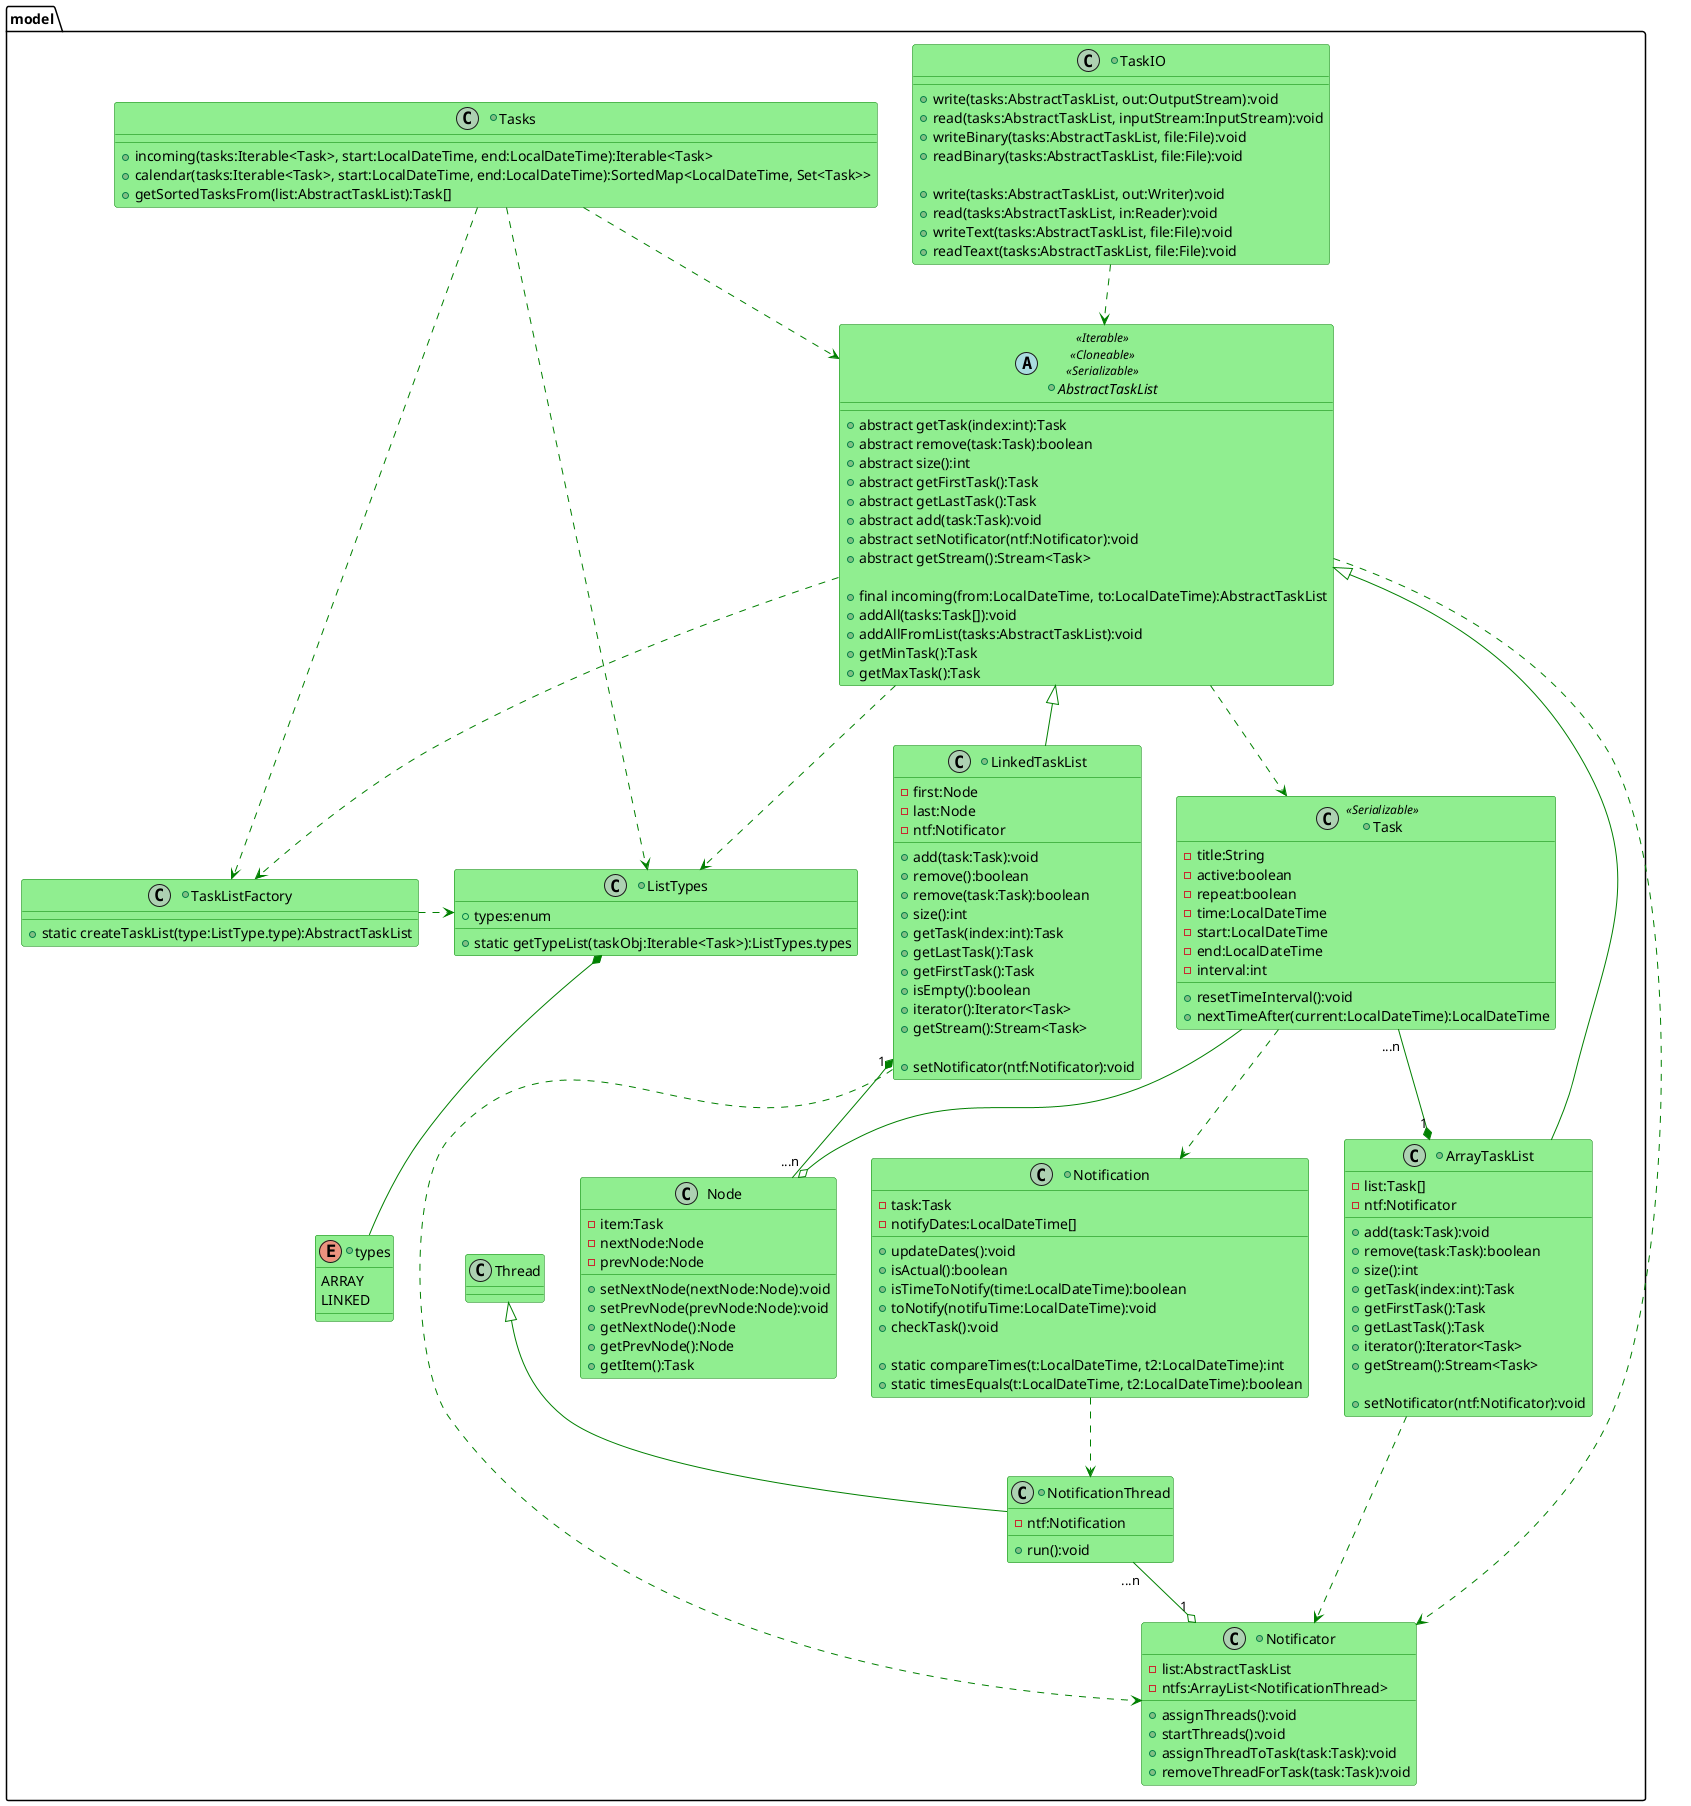 @startuml
'https://plantuml.com/class-diagram

skinparam class {
  ' задаем светлозеленый цвет для фона классов по умолчанию
  BackgroundColor LightGreen
  ' задаем синий цвет для связей классов по умолчанию
  ArrowColor      Green
  ' задаем красный цвет для контуров классов по умолчанию
  BorderColor     Green
}

package "model" {
    +class Task <<Serializable>> {
          -title:String
          -active:boolean
          -repeat:boolean
          -time:LocalDateTime
          -start:LocalDateTime
          -end:LocalDateTime
          -interval:int
          +resetTimeInterval():void
          +nextTimeAfter(current:LocalDateTime):LocalDateTime
    }

    +class TaskIO {
          +write(tasks:AbstractTaskList, out:OutputStream):void
          +read(tasks:AbstractTaskList, inputStream:InputStream):void
          +writeBinary(tasks:AbstractTaskList, file:File):void
          +readBinary(tasks:AbstractTaskList, file:File):void

          +write(tasks:AbstractTaskList, out:Writer):void
          +read(tasks:AbstractTaskList, in:Reader):void
          +writeText(tasks:AbstractTaskList, file:File):void
          +readTeaxt(tasks:AbstractTaskList, file:File):void
    }

    +class Tasks {
          +incoming(tasks:Iterable<Task>, start:LocalDateTime, end:LocalDateTime):Iterable<Task>
          +calendar(tasks:Iterable<Task>, start:LocalDateTime, end:LocalDateTime):SortedMap<LocalDateTime, Set<Task>>
          +getSortedTasksFrom(list:AbstractTaskList):Task[]
    }

    +abstract class AbstractTaskList <<Iterable>>,<<Cloneable>>, <<Serializable>> {
             +abstract getTask(index:int):Task
             +abstract remove(task:Task):boolean
             +abstract size():int
             +abstract getFirstTask():Task
             +abstract getLastTask():Task
             +abstract add(task:Task):void
             +abstract setNotificator(ntf:Notificator):void
             +abstract getStream():Stream<Task>

             +final incoming(from:LocalDateTime, to:LocalDateTime):AbstractTaskList
             +addAll(tasks:Task[]):void
             +addAllFromList(tasks:AbstractTaskList):void
             +getMinTask():Task
             +getMaxTask():Task
    }

    AbstractTaskList ..> Task
    TaskIO ..> AbstractTaskList
    Tasks ..> AbstractTaskList
    ListTypes *-- types
    TaskListFactory .> ListTypes
    AbstractTaskList ..> ListTypes
    AbstractTaskList ..> TaskListFactory
    Tasks ..> ListTypes
    Tasks ..> TaskListFactory

    +class ArrayTaskList extends AbstractTaskList {
          -list:Task[]
          -ntf:Notificator

          +add(task:Task):void
          +remove(task:Task):boolean
          +size():int
          +getTask(index:int):Task
          +getFirstTask():Task
          +getLastTask():Task
          +iterator():Iterator<Task>
          +getStream():Stream<Task>

          +setNotificator(ntf:Notificator):void
    }
    Task "...n" --* "1" ArrayTaskList
    ArrayTaskList ..> Notificator

    +class LinkedTaskList extends AbstractTaskList {
          -first:Node
          -last:Node
          -ntf:Notificator

          +add(task:Task):void
          +remove():boolean
          +remove(task:Task):boolean
          +size():int
          +getTask(index:int):Task
          +getLastTask():Task
          +getFirstTask():Task
          +isEmpty():boolean
          +iterator():Iterator<Task>
          +getStream():Stream<Task>

          +setNotificator(ntf:Notificator):void
    }
    class Node {
         -item:Task
         -nextNode:Node
         -prevNode:Node
         +setNextNode(nextNode:Node):void
         +setPrevNode(prevNode:Node):void
         +getNextNode():Node
         +getPrevNode():Node
         +getItem():Task
    }
    LinkedTaskList "1" *-- "...n" Node
    LinkedTaskList ..> Notificator
    Task --o Node

    +class TaskListFactory {
          +static createTaskList(type:ListType.type):AbstractTaskList
    }
    +class ListTypes{
          +types:enum
          +static getTypeList(taskObj:Iterable<Task>):ListTypes.types
    }
    +enum types{
         ARRAY
         LINKED
    }

    +class Notification {
          -task:Task
          -notifyDates:LocalDateTime[]

          +updateDates():void
          +isActual():boolean
          +isTimeToNotify(time:LocalDateTime):boolean
          +toNotify(notifuTime:LocalDateTime):void
          +checkTask():void

          +static compareTimes(t:LocalDateTime, t2:LocalDateTime):int
          +static timesEquals(t:LocalDateTime, t2:LocalDateTime):boolean
    }
    Task ..> Notification

    +class NotificationThread extends Thread {
          -ntf:Notification
          +run():void
    }
    Notification ..> NotificationThread

    +class Notificator {
          -list:AbstractTaskList
          -ntfs:ArrayList<NotificationThread>

          +assignThreads():void
          +startThreads():void
          +assignThreadToTask(task:Task):void
          +removeThreadForTask(task:Task):void
    }
    AbstractTaskList .> Notificator
    NotificationThread "...n" --o "1" Notificator
}

@enduml